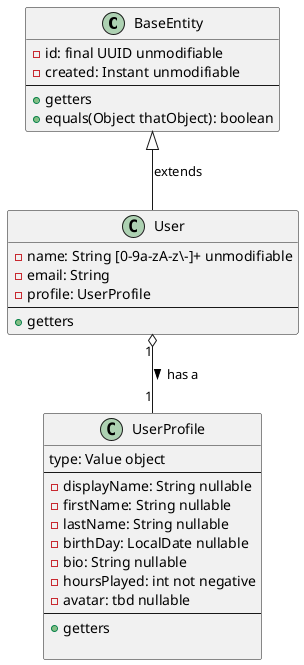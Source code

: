 @startuml

class BaseEntity {
    {field}- id: final UUID unmodifiable
    {field}- created: Instant unmodifiable
    ---
    {method}+ getters
    {method}+ equals(Object thatObject): boolean
}

class User {
    {field}- name: String [0-9a-zA-z\-]+ unmodifiable
    {field}- email: String
    {field}- profile: UserProfile
    ---
    {method}+ getters
}

class UserProfile {
    type: Value object
    ---
    {field}- displayName: String nullable
    {field}- firstName: String nullable
    {field}- lastName: String nullable
    {field}- birthDay: LocalDate nullable
    {field}- bio: String nullable
    {field}- hoursPlayed: int not negative
    {field}- avatar: tbd nullable
    ---
    {method}+ getters

}

BaseEntity <|-- User: extends

User "1" o-- "1" UserProfile: has a >

@enduml